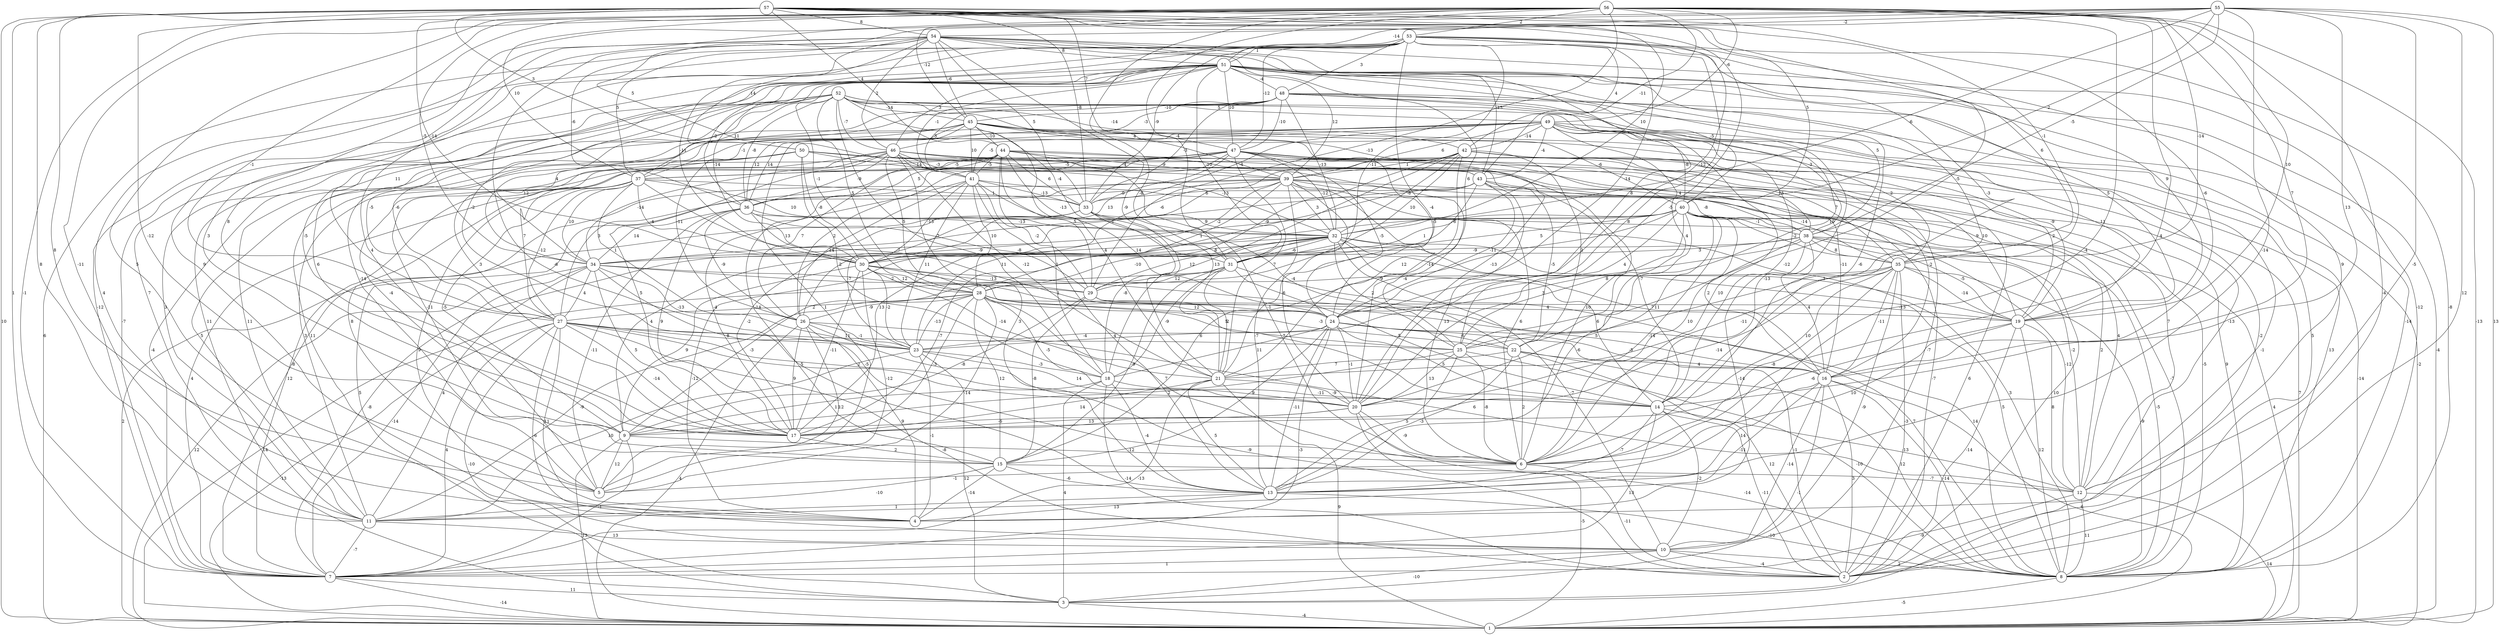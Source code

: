 graph { 
	 fontname="Helvetica,Arial,sans-serif" 
	 node [shape = circle]; 
	 57 -- 1 [label = "10"];
	 57 -- 5 [label = "8"];
	 57 -- 7 [label = "1"];
	 57 -- 11 [label = "8"];
	 57 -- 15 [label = "-12"];
	 57 -- 16 [label = "-6"];
	 57 -- 20 [label = "-5"];
	 57 -- 24 [label = "-12"];
	 57 -- 25 [label = "-5"];
	 57 -- 30 [label = "-14"];
	 57 -- 32 [label = "10"];
	 57 -- 33 [label = "-8"];
	 57 -- 35 [label = "-1"];
	 57 -- 40 [label = "5"];
	 57 -- 44 [label = "4"];
	 57 -- 47 [label = "7"];
	 57 -- 50 [label = "3"];
	 57 -- 54 [label = "8"];
	 56 -- 1 [label = "-13"];
	 56 -- 2 [label = "-4"];
	 56 -- 4 [label = "5"];
	 56 -- 6 [label = "4"];
	 56 -- 7 [label = "-1"];
	 56 -- 11 [label = "-11"];
	 56 -- 13 [label = "-4"];
	 56 -- 16 [label = "7"];
	 56 -- 19 [label = "10"];
	 56 -- 21 [label = "-8"];
	 56 -- 27 [label = "-1"];
	 56 -- 29 [label = "-13"];
	 56 -- 31 [label = "-4"];
	 56 -- 34 [label = "-5"];
	 56 -- 35 [label = "-14"];
	 56 -- 37 [label = "10"];
	 56 -- 43 [label = "-11"];
	 56 -- 45 [label = "-12"];
	 56 -- 49 [label = "-6"];
	 56 -- 53 [label = "2"];
	 55 -- 1 [label = "13"];
	 55 -- 2 [label = "12"];
	 55 -- 4 [label = "-5"];
	 55 -- 5 [label = "4"];
	 55 -- 13 [label = "-14"];
	 55 -- 14 [label = "13"];
	 55 -- 17 [label = "8"];
	 55 -- 32 [label = "-6"];
	 55 -- 38 [label = "-5"];
	 55 -- 40 [label = "2"];
	 55 -- 41 [label = "5"];
	 55 -- 51 [label = "-14"];
	 55 -- 54 [label = "-2"];
	 54 -- 5 [label = "9"];
	 54 -- 8 [label = "-12"];
	 54 -- 10 [label = "4"];
	 54 -- 13 [label = "-6"];
	 54 -- 19 [label = "9"];
	 54 -- 21 [label = "-9"];
	 54 -- 24 [label = "6"];
	 54 -- 25 [label = "8"];
	 54 -- 30 [label = "-11"];
	 54 -- 33 [label = "5"];
	 54 -- 36 [label = "-6"];
	 54 -- 37 [label = "5"];
	 54 -- 43 [label = "-13"];
	 54 -- 45 [label = "-6"];
	 54 -- 46 [label = "2"];
	 54 -- 50 [label = "14"];
	 54 -- 51 [label = "8"];
	 53 -- 1 [label = "6"];
	 53 -- 3 [label = "11"];
	 53 -- 7 [label = "-12"];
	 53 -- 8 [label = "-8"];
	 53 -- 9 [label = "3"];
	 53 -- 12 [label = "9"];
	 53 -- 17 [label = "-5"];
	 53 -- 20 [label = "8"];
	 53 -- 21 [label = "-4"];
	 53 -- 24 [label = "-14"];
	 53 -- 25 [label = "-3"];
	 53 -- 27 [label = "11"];
	 53 -- 29 [label = "-11"];
	 53 -- 33 [label = "-9"];
	 53 -- 35 [label = "6"];
	 53 -- 42 [label = "4"];
	 53 -- 47 [label = "-12"];
	 53 -- 48 [label = "3"];
	 53 -- 51 [label = "1"];
	 52 -- 2 [label = "-2"];
	 52 -- 11 [label = "3"];
	 52 -- 17 [label = "6"];
	 52 -- 18 [label = "-7"];
	 52 -- 27 [label = "-5"];
	 52 -- 28 [label = "5"];
	 52 -- 31 [label = "-4"];
	 52 -- 34 [label = "4"];
	 52 -- 36 [label = "-8"];
	 52 -- 37 [label = "11"];
	 52 -- 38 [label = "-3"];
	 52 -- 39 [label = "4"];
	 52 -- 42 [label = "-14"];
	 52 -- 45 [label = "-14"];
	 52 -- 46 [label = "-7"];
	 52 -- 49 [label = "5"];
	 51 -- 1 [label = "-4"];
	 51 -- 5 [label = "-14"];
	 51 -- 6 [label = "-6"];
	 51 -- 7 [label = "-7"];
	 51 -- 8 [label = "-14"];
	 51 -- 11 [label = "7"];
	 51 -- 14 [label = "10"];
	 51 -- 19 [label = "5"];
	 51 -- 23 [label = "-2"];
	 51 -- 28 [label = "-1"];
	 51 -- 30 [label = "-14"];
	 51 -- 31 [label = "-10"];
	 51 -- 36 [label = "-2"];
	 51 -- 38 [label = "5"];
	 51 -- 39 [label = "12"];
	 51 -- 40 [label = "-5"];
	 51 -- 41 [label = "-1"];
	 51 -- 46 [label = "3"];
	 51 -- 47 [label = "10"];
	 51 -- 48 [label = "-4"];
	 50 -- 4 [label = "11"];
	 50 -- 8 [label = "-5"];
	 50 -- 11 [label = "5"];
	 50 -- 14 [label = "-7"];
	 50 -- 16 [label = "-11"];
	 50 -- 18 [label = "2"];
	 50 -- 27 [label = "7"];
	 50 -- 30 [label = "-8"];
	 50 -- 43 [label = "14"];
	 49 -- 1 [label = "-14"];
	 49 -- 5 [label = "1"];
	 49 -- 6 [label = "10"];
	 49 -- 14 [label = "-12"];
	 49 -- 19 [label = "11"];
	 49 -- 22 [label = "4"];
	 49 -- 33 [label = "-4"];
	 49 -- 35 [label = "2"];
	 49 -- 36 [label = "14"];
	 49 -- 37 [label = "-1"];
	 49 -- 39 [label = "6"];
	 49 -- 40 [label = "-8"];
	 49 -- 41 [label = "-5"];
	 49 -- 42 [label = "-14"];
	 49 -- 43 [label = "-4"];
	 48 -- 1 [label = "-2"];
	 48 -- 2 [label = "5"];
	 48 -- 3 [label = "-1"];
	 48 -- 6 [label = "-13"];
	 48 -- 17 [label = "3"];
	 48 -- 25 [label = "10"];
	 48 -- 27 [label = "-6"];
	 48 -- 32 [label = "-13"];
	 48 -- 33 [label = "-3"];
	 48 -- 41 [label = "3"];
	 48 -- 45 [label = "-10"];
	 48 -- 46 [label = "-3"];
	 48 -- 47 [label = "-10"];
	 47 -- 6 [label = "10"];
	 47 -- 7 [label = "-8"];
	 47 -- 12 [label = "-13"];
	 47 -- 15 [label = "-14"];
	 47 -- 16 [label = "-2"];
	 47 -- 19 [label = "9"];
	 47 -- 21 [label = "7"];
	 47 -- 24 [label = "-5"];
	 47 -- 26 [label = "2"];
	 47 -- 27 [label = "3"];
	 47 -- 30 [label = "13"];
	 47 -- 32 [label = "-12"];
	 47 -- 36 [label = "5"];
	 47 -- 37 [label = "-5"];
	 47 -- 38 [label = "13"];
	 46 -- 8 [label = "9"];
	 46 -- 9 [label = "-4"];
	 46 -- 12 [label = "7"];
	 46 -- 13 [label = "3"];
	 46 -- 15 [label = "-11"];
	 46 -- 17 [label = "5"];
	 46 -- 20 [label = "-4"];
	 46 -- 21 [label = "-12"];
	 46 -- 28 [label = "5"];
	 46 -- 32 [label = "-13"];
	 46 -- 34 [label = "-14"];
	 46 -- 36 [label = "-9"];
	 46 -- 39 [label = "-3"];
	 46 -- 43 [label = "-4"];
	 45 -- 7 [label = "-4"];
	 45 -- 8 [label = "13"];
	 45 -- 11 [label = "11"];
	 45 -- 19 [label = "-9"];
	 45 -- 20 [label = "-13"];
	 45 -- 21 [label = "4"];
	 45 -- 24 [label = "-5"];
	 45 -- 26 [label = "-11"];
	 45 -- 34 [label = "12"];
	 45 -- 36 [label = "12"];
	 45 -- 40 [label = "-6"];
	 45 -- 41 [label = "10"];
	 45 -- 44 [label = "-10"];
	 44 -- 5 [label = "8"];
	 44 -- 6 [label = "-1"];
	 44 -- 11 [label = "3"];
	 44 -- 18 [label = "1"];
	 44 -- 26 [label = "7"];
	 44 -- 29 [label = "5"];
	 44 -- 31 [label = "-13"];
	 44 -- 33 [label = "6"];
	 44 -- 35 [label = "7"];
	 44 -- 37 [label = "-5"];
	 44 -- 38 [label = "4"];
	 44 -- 39 [label = "-9"];
	 44 -- 41 [label = "-5"];
	 43 -- 6 [label = "13"];
	 43 -- 17 [label = "13"];
	 43 -- 22 [label = "-5"];
	 43 -- 24 [label = "-11"];
	 43 -- 31 [label = "6"];
	 43 -- 33 [label = "6"];
	 43 -- 34 [label = "-1"];
	 43 -- 35 [label = "-14"];
	 43 -- 38 [label = "-8"];
	 42 -- 1 [label = "7"];
	 42 -- 3 [label = "6"];
	 42 -- 10 [label = "-7"];
	 42 -- 18 [label = "13"];
	 42 -- 19 [label = "2"];
	 42 -- 21 [label = "12"];
	 42 -- 22 [label = "2"];
	 42 -- 28 [label = "-9"];
	 42 -- 30 [label = "-6"];
	 42 -- 31 [label = "10"];
	 42 -- 32 [label = "-8"];
	 42 -- 39 [label = "1"];
	 41 -- 12 [label = "4"];
	 41 -- 13 [label = "4"];
	 41 -- 17 [label = "-4"];
	 41 -- 23 [label = "11"];
	 41 -- 24 [label = "14"];
	 41 -- 26 [label = "14"];
	 41 -- 28 [label = "10"];
	 41 -- 29 [label = "-2"];
	 41 -- 30 [label = "-13"];
	 41 -- 33 [label = "-13"];
	 40 -- 2 [label = "10"];
	 40 -- 6 [label = "-14"];
	 40 -- 9 [label = "4"];
	 40 -- 12 [label = "2"];
	 40 -- 13 [label = "-6"];
	 40 -- 15 [label = "6"];
	 40 -- 16 [label = "2"];
	 40 -- 20 [label = "11"];
	 40 -- 24 [label = "4"];
	 40 -- 25 [label = "8"];
	 40 -- 30 [label = "1"];
	 40 -- 31 [label = "5"];
	 40 -- 34 [label = "1"];
	 40 -- 35 [label = "-2"];
	 40 -- 38 [label = "-1"];
	 39 -- 1 [label = "4"];
	 39 -- 2 [label = "-7"];
	 39 -- 3 [label = "5"];
	 39 -- 6 [label = "6"];
	 39 -- 7 [label = "12"];
	 39 -- 8 [label = "-7"];
	 39 -- 13 [label = "-7"];
	 39 -- 20 [label = "6"];
	 39 -- 23 [label = "11"];
	 39 -- 25 [label = "-14"];
	 39 -- 26 [label = "-9"];
	 39 -- 30 [label = "-2"];
	 39 -- 32 [label = "3"];
	 39 -- 36 [label = "-9"];
	 38 -- 4 [label = "-14"];
	 38 -- 8 [label = "-5"];
	 38 -- 12 [label = "-12"];
	 38 -- 16 [label = "4"];
	 38 -- 19 [label = "-5"];
	 38 -- 20 [label = "10"];
	 38 -- 23 [label = "3"];
	 38 -- 31 [label = "3"];
	 38 -- 34 [label = "-9"];
	 38 -- 35 [label = "8"];
	 37 -- 4 [label = "9"];
	 37 -- 7 [label = "4"];
	 37 -- 9 [label = "-5"];
	 37 -- 24 [label = "-7"];
	 37 -- 26 [label = "1"];
	 37 -- 27 [label = "-12"];
	 37 -- 30 [label = "-4"];
	 37 -- 32 [label = "10"];
	 37 -- 33 [label = "1"];
	 37 -- 34 [label = "10"];
	 36 -- 5 [label = "-11"];
	 36 -- 12 [label = "-2"];
	 36 -- 17 [label = "9"];
	 36 -- 26 [label = "-9"];
	 36 -- 29 [label = "-8"];
	 36 -- 30 [label = "13"];
	 36 -- 32 [label = "-13"];
	 36 -- 34 [label = "14"];
	 35 -- 2 [label = "-3"];
	 35 -- 6 [label = "-8"];
	 35 -- 8 [label = "-9"];
	 35 -- 10 [label = "-9"];
	 35 -- 14 [label = "10"];
	 35 -- 16 [label = "-11"];
	 35 -- 17 [label = "-14"];
	 35 -- 19 [label = "-14"];
	 35 -- 21 [label = "-11"];
	 35 -- 28 [label = "9"];
	 34 -- 1 [label = "12"];
	 34 -- 6 [label = "-5"];
	 34 -- 7 [label = "-14"];
	 34 -- 11 [label = "4"];
	 34 -- 17 [label = "5"];
	 34 -- 23 [label = "-13"];
	 34 -- 24 [label = "1"];
	 34 -- 27 [label = "4"];
	 34 -- 29 [label = "-2"];
	 33 -- 1 [label = "2"];
	 33 -- 8 [label = "3"];
	 33 -- 17 [label = "-2"];
	 33 -- 18 [label = "-8"];
	 33 -- 23 [label = "-7"];
	 33 -- 25 [label = "-4"];
	 33 -- 32 [label = "9"];
	 32 -- 4 [label = "-12"];
	 32 -- 7 [label = "-8"];
	 32 -- 8 [label = "5"];
	 32 -- 10 [label = "-7"];
	 32 -- 14 [label = "6"];
	 32 -- 16 [label = "7"];
	 32 -- 17 [label = "-7"];
	 32 -- 19 [label = "3"];
	 32 -- 22 [label = "2"];
	 32 -- 28 [label = "-10"];
	 32 -- 29 [label = "12"];
	 32 -- 30 [label = "8"];
	 32 -- 31 [label = "-6"];
	 31 -- 1 [label = "14"];
	 31 -- 8 [label = "7"];
	 31 -- 9 [label = "-3"];
	 31 -- 14 [label = "5"];
	 31 -- 15 [label = "-9"];
	 31 -- 18 [label = "-9"];
	 31 -- 21 [label = "2"];
	 31 -- 29 [label = "12"];
	 30 -- 5 [label = "-12"];
	 30 -- 8 [label = "14"];
	 30 -- 9 [label = "9"];
	 30 -- 14 [label = "7"];
	 30 -- 17 [label = "-11"];
	 30 -- 21 [label = "-14"];
	 30 -- 23 [label = "-2"];
	 30 -- 28 [label = "12"];
	 30 -- 29 [label = "-13"];
	 29 -- 9 [label = "-8"];
	 29 -- 15 [label = "-8"];
	 29 -- 16 [label = "5"];
	 29 -- 19 [label = "-13"];
	 28 -- 5 [label = "-14"];
	 28 -- 6 [label = "7"];
	 28 -- 11 [label = "-9"];
	 28 -- 15 [label = "12"];
	 28 -- 17 [label = "-3"];
	 28 -- 19 [label = "4"];
	 28 -- 20 [label = "-5"];
	 28 -- 22 [label = "-3"];
	 28 -- 23 [label = "-13"];
	 28 -- 24 [label = "12"];
	 28 -- 25 [label = "5"];
	 28 -- 26 [label = "-9"];
	 28 -- 27 [label = "2"];
	 27 -- 1 [label = "-13"];
	 27 -- 2 [label = "-8"];
	 27 -- 3 [label = "-10"];
	 27 -- 4 [label = "11"];
	 27 -- 7 [label = "4"];
	 27 -- 10 [label = "-6"];
	 27 -- 14 [label = "2"];
	 27 -- 17 [label = "-14"];
	 27 -- 20 [label = "5"];
	 27 -- 23 [label = "8"];
	 27 -- 25 [label = "11"];
	 26 -- 1 [label = "4"];
	 26 -- 2 [label = "-9"];
	 26 -- 4 [label = "9"];
	 26 -- 5 [label = "12"];
	 26 -- 12 [label = "6"];
	 26 -- 17 [label = "9"];
	 26 -- 23 [label = "-1"];
	 25 -- 6 [label = "-8"];
	 25 -- 8 [label = "-10"];
	 25 -- 9 [label = "2"];
	 25 -- 13 [label = "5"];
	 25 -- 20 [label = "13"];
	 24 -- 2 [label = "-1"];
	 24 -- 7 [label = "-3"];
	 24 -- 13 [label = "-11"];
	 24 -- 14 [label = "5"];
	 24 -- 15 [label = "9"];
	 24 -- 16 [label = "-5"];
	 24 -- 18 [label = "11"];
	 24 -- 20 [label = "-1"];
	 24 -- 22 [label = "6"];
	 24 -- 23 [label = "-4"];
	 23 -- 3 [label = "12"];
	 23 -- 4 [label = "-1"];
	 23 -- 11 [label = "10"];
	 23 -- 18 [label = "-3"];
	 23 -- 20 [label = "14"];
	 22 -- 2 [label = "12"];
	 22 -- 6 [label = "2"];
	 22 -- 8 [label = "12"];
	 22 -- 13 [label = "-3"];
	 22 -- 16 [label = "4"];
	 22 -- 21 [label = "7"];
	 21 -- 1 [label = "9"];
	 21 -- 7 [label = "-13"];
	 21 -- 13 [label = "5"];
	 21 -- 17 [label = "14"];
	 21 -- 20 [label = "-9"];
	 20 -- 1 [label = "-5"];
	 20 -- 6 [label = "-9"];
	 20 -- 8 [label = "-14"];
	 20 -- 9 [label = "-6"];
	 20 -- 17 [label = "13"];
	 19 -- 2 [label = "-14"];
	 19 -- 6 [label = "10"];
	 19 -- 8 [label = "12"];
	 19 -- 12 [label = "8"];
	 19 -- 17 [label = "-6"];
	 18 -- 2 [label = "-14"];
	 18 -- 3 [label = "4"];
	 18 -- 9 [label = "11"];
	 18 -- 13 [label = "-4"];
	 18 -- 14 [label = "-11"];
	 17 -- 15 [label = "2"];
	 16 -- 1 [label = "6"];
	 16 -- 2 [label = "3"];
	 16 -- 3 [label = "-1"];
	 16 -- 8 [label = "-14"];
	 16 -- 10 [label = "-14"];
	 16 -- 11 [label = "-11"];
	 16 -- 13 [label = "-14"];
	 15 -- 4 [label = "-14"];
	 15 -- 11 [label = "-10"];
	 15 -- 12 [label = "-7"];
	 15 -- 13 [label = "-6"];
	 14 -- 2 [label = "-11"];
	 14 -- 7 [label = "13"];
	 14 -- 10 [label = "-2"];
	 14 -- 12 [label = "-13"];
	 14 -- 13 [label = "-7"];
	 13 -- 4 [label = "13"];
	 13 -- 8 [label = "-10"];
	 13 -- 11 [label = "1"];
	 12 -- 1 [label = "14"];
	 12 -- 7 [label = "-9"];
	 12 -- 8 [label = "11"];
	 11 -- 7 [label = "-7"];
	 11 -- 10 [label = "13"];
	 10 -- 2 [label = "-4"];
	 10 -- 3 [label = "-10"];
	 10 -- 7 [label = "1"];
	 10 -- 8 [label = "2"];
	 9 -- 1 [label = "13"];
	 9 -- 5 [label = "12"];
	 9 -- 6 [label = "-12"];
	 9 -- 7 [label = "-1"];
	 8 -- 1 [label = "-5"];
	 7 -- 1 [label = "-14"];
	 7 -- 3 [label = "11"];
	 6 -- 2 [label = "-11"];
	 6 -- 5 [label = "-1"];
	 3 -- 1 [label = "-4"];
	 1;
	 2;
	 3;
	 4;
	 5;
	 6;
	 7;
	 8;
	 9;
	 10;
	 11;
	 12;
	 13;
	 14;
	 15;
	 16;
	 17;
	 18;
	 19;
	 20;
	 21;
	 22;
	 23;
	 24;
	 25;
	 26;
	 27;
	 28;
	 29;
	 30;
	 31;
	 32;
	 33;
	 34;
	 35;
	 36;
	 37;
	 38;
	 39;
	 40;
	 41;
	 42;
	 43;
	 44;
	 45;
	 46;
	 47;
	 48;
	 49;
	 50;
	 51;
	 52;
	 53;
	 54;
	 55;
	 56;
	 57;
}
